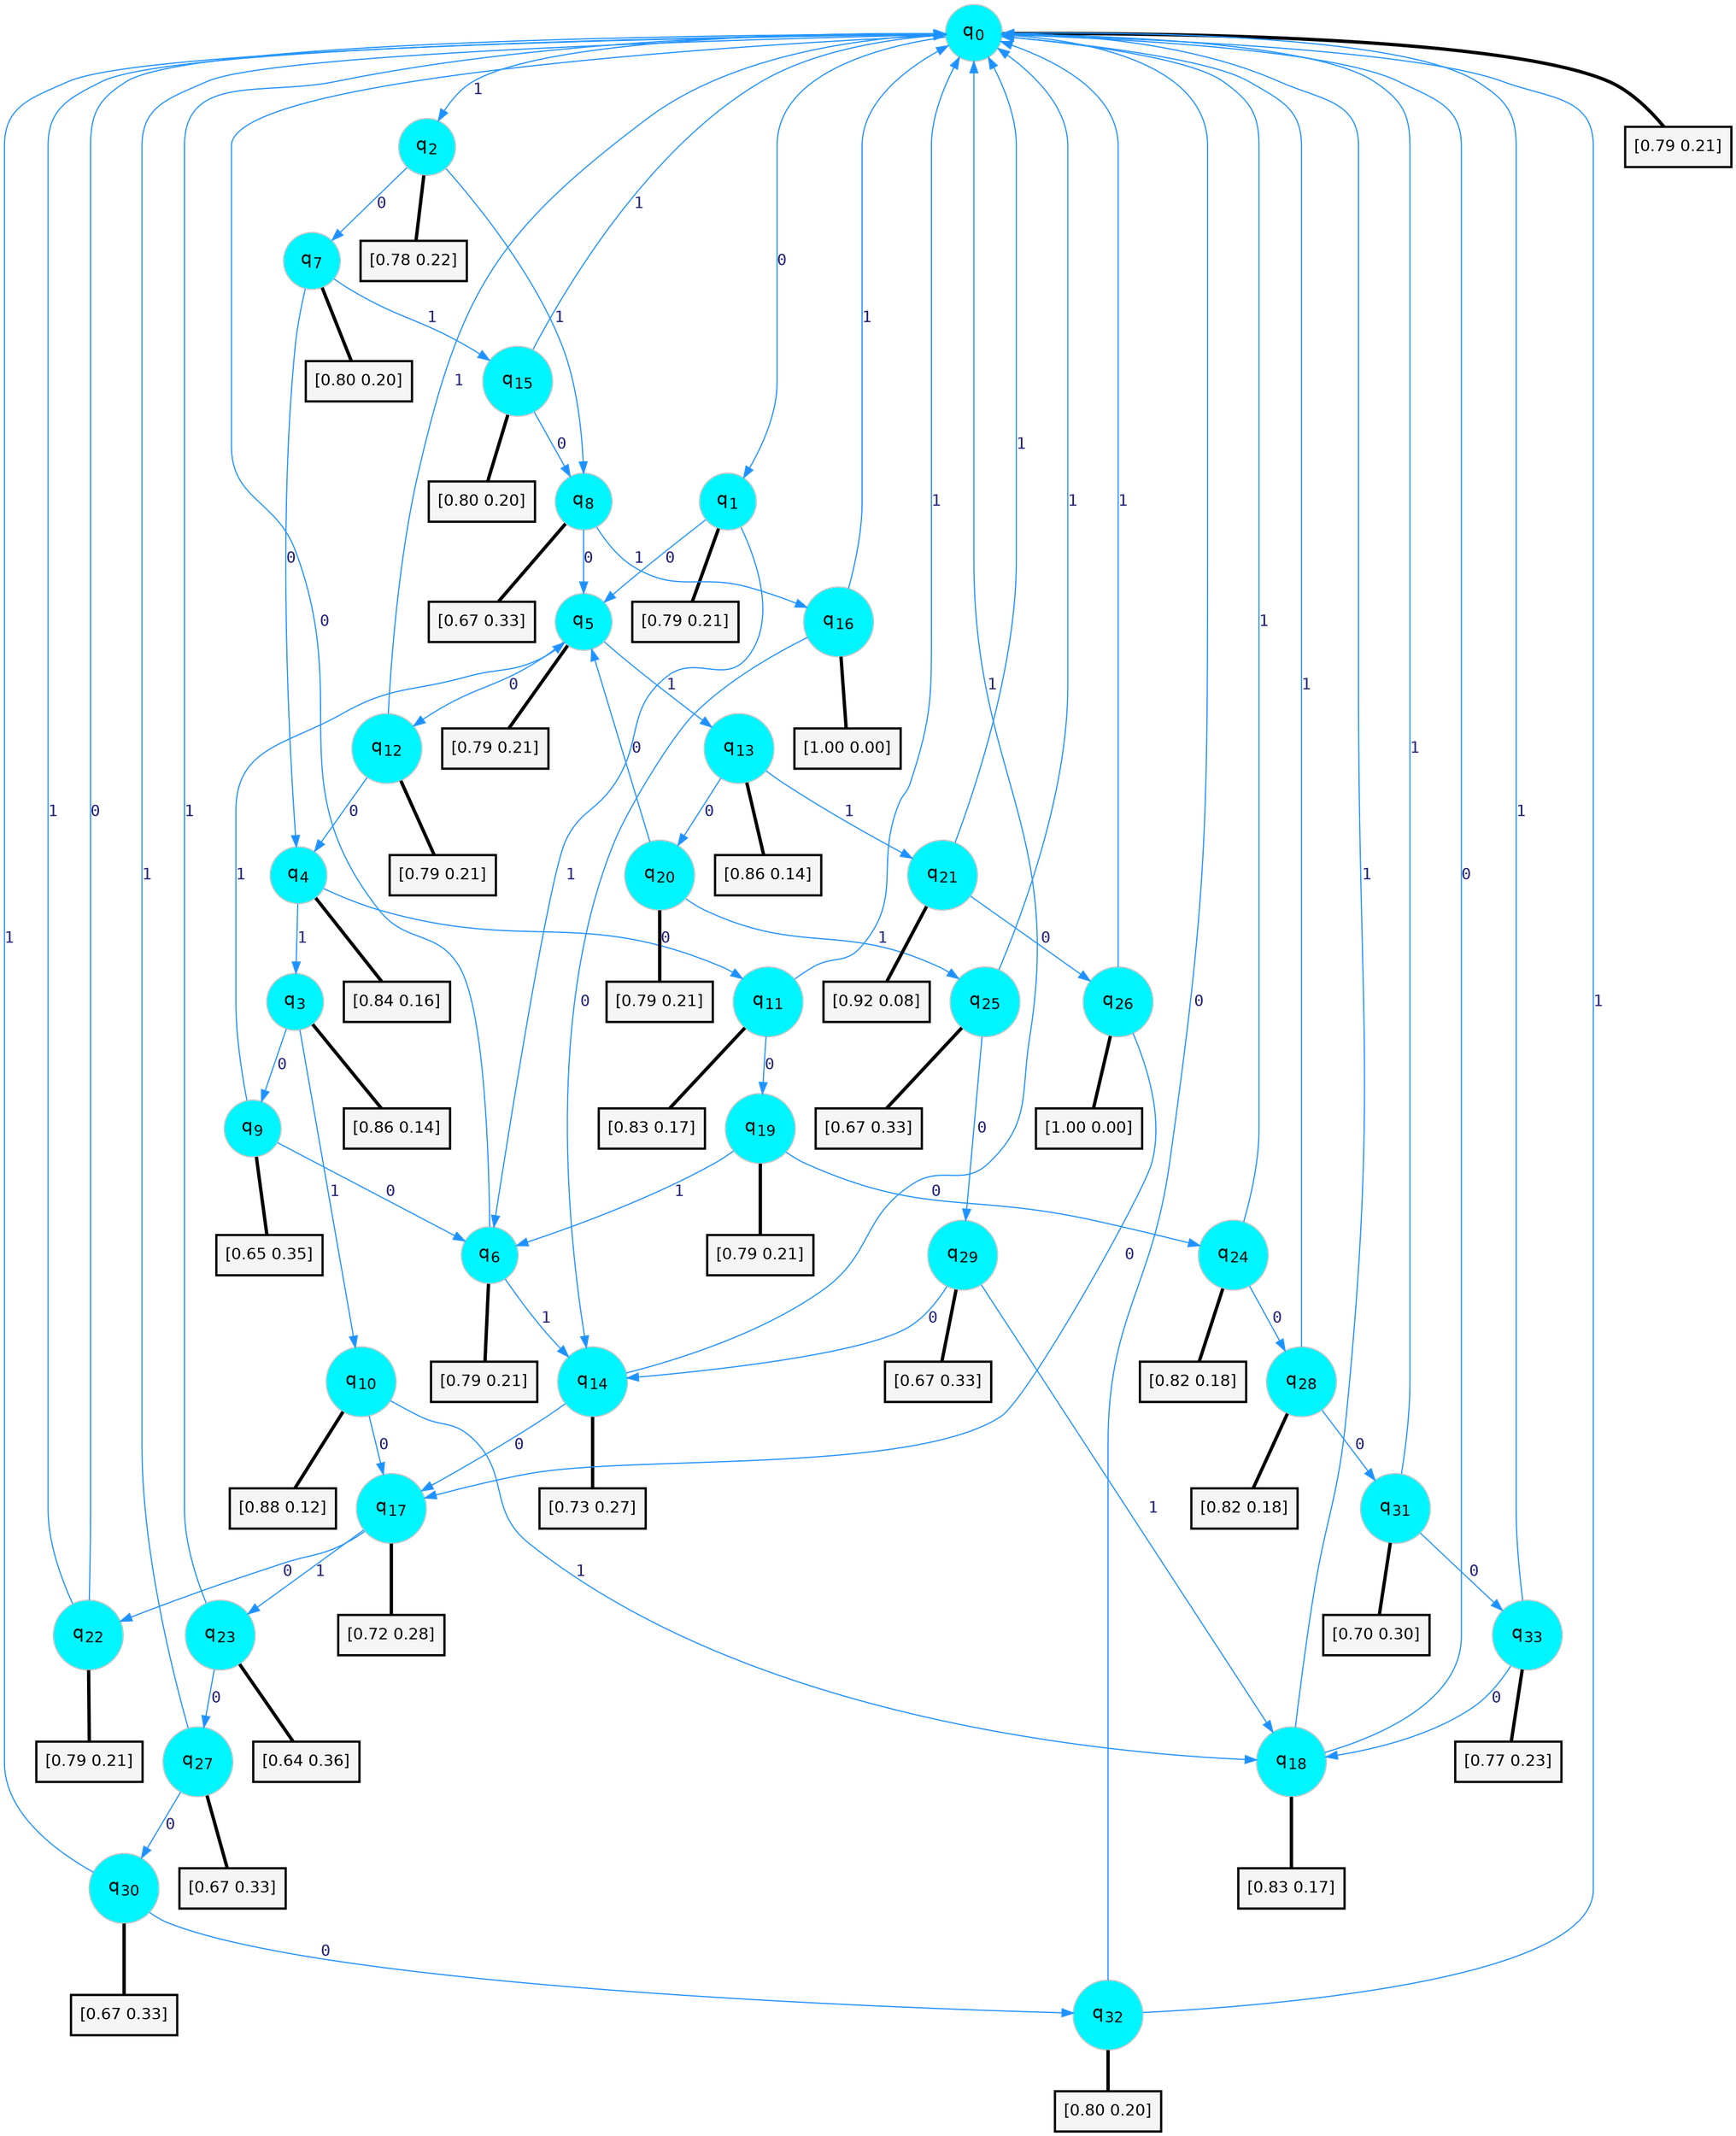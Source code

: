 digraph G {
graph [
bgcolor=transparent, dpi=300, rankdir=TD, size="40,25"];
node [
color=gray, fillcolor=turquoise1, fontcolor=black, fontname=Helvetica, fontsize=16, fontweight=bold, shape=circle, style=filled];
edge [
arrowsize=1, color=dodgerblue1, fontcolor=midnightblue, fontname=courier, fontweight=bold, penwidth=1, style=solid, weight=20];
0[label=<q<SUB>0</SUB>>];
1[label=<q<SUB>1</SUB>>];
2[label=<q<SUB>2</SUB>>];
3[label=<q<SUB>3</SUB>>];
4[label=<q<SUB>4</SUB>>];
5[label=<q<SUB>5</SUB>>];
6[label=<q<SUB>6</SUB>>];
7[label=<q<SUB>7</SUB>>];
8[label=<q<SUB>8</SUB>>];
9[label=<q<SUB>9</SUB>>];
10[label=<q<SUB>10</SUB>>];
11[label=<q<SUB>11</SUB>>];
12[label=<q<SUB>12</SUB>>];
13[label=<q<SUB>13</SUB>>];
14[label=<q<SUB>14</SUB>>];
15[label=<q<SUB>15</SUB>>];
16[label=<q<SUB>16</SUB>>];
17[label=<q<SUB>17</SUB>>];
18[label=<q<SUB>18</SUB>>];
19[label=<q<SUB>19</SUB>>];
20[label=<q<SUB>20</SUB>>];
21[label=<q<SUB>21</SUB>>];
22[label=<q<SUB>22</SUB>>];
23[label=<q<SUB>23</SUB>>];
24[label=<q<SUB>24</SUB>>];
25[label=<q<SUB>25</SUB>>];
26[label=<q<SUB>26</SUB>>];
27[label=<q<SUB>27</SUB>>];
28[label=<q<SUB>28</SUB>>];
29[label=<q<SUB>29</SUB>>];
30[label=<q<SUB>30</SUB>>];
31[label=<q<SUB>31</SUB>>];
32[label=<q<SUB>32</SUB>>];
33[label=<q<SUB>33</SUB>>];
34[label="[0.79 0.21]", shape=box,fontcolor=black, fontname=Helvetica, fontsize=14, penwidth=2, fillcolor=whitesmoke,color=black];
35[label="[0.79 0.21]", shape=box,fontcolor=black, fontname=Helvetica, fontsize=14, penwidth=2, fillcolor=whitesmoke,color=black];
36[label="[0.78 0.22]", shape=box,fontcolor=black, fontname=Helvetica, fontsize=14, penwidth=2, fillcolor=whitesmoke,color=black];
37[label="[0.86 0.14]", shape=box,fontcolor=black, fontname=Helvetica, fontsize=14, penwidth=2, fillcolor=whitesmoke,color=black];
38[label="[0.84 0.16]", shape=box,fontcolor=black, fontname=Helvetica, fontsize=14, penwidth=2, fillcolor=whitesmoke,color=black];
39[label="[0.79 0.21]", shape=box,fontcolor=black, fontname=Helvetica, fontsize=14, penwidth=2, fillcolor=whitesmoke,color=black];
40[label="[0.79 0.21]", shape=box,fontcolor=black, fontname=Helvetica, fontsize=14, penwidth=2, fillcolor=whitesmoke,color=black];
41[label="[0.80 0.20]", shape=box,fontcolor=black, fontname=Helvetica, fontsize=14, penwidth=2, fillcolor=whitesmoke,color=black];
42[label="[0.67 0.33]", shape=box,fontcolor=black, fontname=Helvetica, fontsize=14, penwidth=2, fillcolor=whitesmoke,color=black];
43[label="[0.65 0.35]", shape=box,fontcolor=black, fontname=Helvetica, fontsize=14, penwidth=2, fillcolor=whitesmoke,color=black];
44[label="[0.88 0.12]", shape=box,fontcolor=black, fontname=Helvetica, fontsize=14, penwidth=2, fillcolor=whitesmoke,color=black];
45[label="[0.83 0.17]", shape=box,fontcolor=black, fontname=Helvetica, fontsize=14, penwidth=2, fillcolor=whitesmoke,color=black];
46[label="[0.79 0.21]", shape=box,fontcolor=black, fontname=Helvetica, fontsize=14, penwidth=2, fillcolor=whitesmoke,color=black];
47[label="[0.86 0.14]", shape=box,fontcolor=black, fontname=Helvetica, fontsize=14, penwidth=2, fillcolor=whitesmoke,color=black];
48[label="[0.73 0.27]", shape=box,fontcolor=black, fontname=Helvetica, fontsize=14, penwidth=2, fillcolor=whitesmoke,color=black];
49[label="[0.80 0.20]", shape=box,fontcolor=black, fontname=Helvetica, fontsize=14, penwidth=2, fillcolor=whitesmoke,color=black];
50[label="[1.00 0.00]", shape=box,fontcolor=black, fontname=Helvetica, fontsize=14, penwidth=2, fillcolor=whitesmoke,color=black];
51[label="[0.72 0.28]", shape=box,fontcolor=black, fontname=Helvetica, fontsize=14, penwidth=2, fillcolor=whitesmoke,color=black];
52[label="[0.83 0.17]", shape=box,fontcolor=black, fontname=Helvetica, fontsize=14, penwidth=2, fillcolor=whitesmoke,color=black];
53[label="[0.79 0.21]", shape=box,fontcolor=black, fontname=Helvetica, fontsize=14, penwidth=2, fillcolor=whitesmoke,color=black];
54[label="[0.79 0.21]", shape=box,fontcolor=black, fontname=Helvetica, fontsize=14, penwidth=2, fillcolor=whitesmoke,color=black];
55[label="[0.92 0.08]", shape=box,fontcolor=black, fontname=Helvetica, fontsize=14, penwidth=2, fillcolor=whitesmoke,color=black];
56[label="[0.79 0.21]", shape=box,fontcolor=black, fontname=Helvetica, fontsize=14, penwidth=2, fillcolor=whitesmoke,color=black];
57[label="[0.64 0.36]", shape=box,fontcolor=black, fontname=Helvetica, fontsize=14, penwidth=2, fillcolor=whitesmoke,color=black];
58[label="[0.82 0.18]", shape=box,fontcolor=black, fontname=Helvetica, fontsize=14, penwidth=2, fillcolor=whitesmoke,color=black];
59[label="[0.67 0.33]", shape=box,fontcolor=black, fontname=Helvetica, fontsize=14, penwidth=2, fillcolor=whitesmoke,color=black];
60[label="[1.00 0.00]", shape=box,fontcolor=black, fontname=Helvetica, fontsize=14, penwidth=2, fillcolor=whitesmoke,color=black];
61[label="[0.67 0.33]", shape=box,fontcolor=black, fontname=Helvetica, fontsize=14, penwidth=2, fillcolor=whitesmoke,color=black];
62[label="[0.82 0.18]", shape=box,fontcolor=black, fontname=Helvetica, fontsize=14, penwidth=2, fillcolor=whitesmoke,color=black];
63[label="[0.67 0.33]", shape=box,fontcolor=black, fontname=Helvetica, fontsize=14, penwidth=2, fillcolor=whitesmoke,color=black];
64[label="[0.67 0.33]", shape=box,fontcolor=black, fontname=Helvetica, fontsize=14, penwidth=2, fillcolor=whitesmoke,color=black];
65[label="[0.70 0.30]", shape=box,fontcolor=black, fontname=Helvetica, fontsize=14, penwidth=2, fillcolor=whitesmoke,color=black];
66[label="[0.80 0.20]", shape=box,fontcolor=black, fontname=Helvetica, fontsize=14, penwidth=2, fillcolor=whitesmoke,color=black];
67[label="[0.77 0.23]", shape=box,fontcolor=black, fontname=Helvetica, fontsize=14, penwidth=2, fillcolor=whitesmoke,color=black];
0->1 [label=0];
0->2 [label=1];
0->34 [arrowhead=none, penwidth=3,color=black];
1->5 [label=0];
1->6 [label=1];
1->35 [arrowhead=none, penwidth=3,color=black];
2->7 [label=0];
2->8 [label=1];
2->36 [arrowhead=none, penwidth=3,color=black];
3->9 [label=0];
3->10 [label=1];
3->37 [arrowhead=none, penwidth=3,color=black];
4->11 [label=0];
4->3 [label=1];
4->38 [arrowhead=none, penwidth=3,color=black];
5->12 [label=0];
5->13 [label=1];
5->39 [arrowhead=none, penwidth=3,color=black];
6->0 [label=0];
6->14 [label=1];
6->40 [arrowhead=none, penwidth=3,color=black];
7->4 [label=0];
7->15 [label=1];
7->41 [arrowhead=none, penwidth=3,color=black];
8->5 [label=0];
8->16 [label=1];
8->42 [arrowhead=none, penwidth=3,color=black];
9->6 [label=0];
9->5 [label=1];
9->43 [arrowhead=none, penwidth=3,color=black];
10->17 [label=0];
10->18 [label=1];
10->44 [arrowhead=none, penwidth=3,color=black];
11->19 [label=0];
11->0 [label=1];
11->45 [arrowhead=none, penwidth=3,color=black];
12->4 [label=0];
12->0 [label=1];
12->46 [arrowhead=none, penwidth=3,color=black];
13->20 [label=0];
13->21 [label=1];
13->47 [arrowhead=none, penwidth=3,color=black];
14->17 [label=0];
14->0 [label=1];
14->48 [arrowhead=none, penwidth=3,color=black];
15->8 [label=0];
15->0 [label=1];
15->49 [arrowhead=none, penwidth=3,color=black];
16->14 [label=0];
16->0 [label=1];
16->50 [arrowhead=none, penwidth=3,color=black];
17->22 [label=0];
17->23 [label=1];
17->51 [arrowhead=none, penwidth=3,color=black];
18->0 [label=0];
18->0 [label=1];
18->52 [arrowhead=none, penwidth=3,color=black];
19->24 [label=0];
19->6 [label=1];
19->53 [arrowhead=none, penwidth=3,color=black];
20->5 [label=0];
20->25 [label=1];
20->54 [arrowhead=none, penwidth=3,color=black];
21->26 [label=0];
21->0 [label=1];
21->55 [arrowhead=none, penwidth=3,color=black];
22->0 [label=0];
22->0 [label=1];
22->56 [arrowhead=none, penwidth=3,color=black];
23->27 [label=0];
23->0 [label=1];
23->57 [arrowhead=none, penwidth=3,color=black];
24->28 [label=0];
24->0 [label=1];
24->58 [arrowhead=none, penwidth=3,color=black];
25->29 [label=0];
25->0 [label=1];
25->59 [arrowhead=none, penwidth=3,color=black];
26->17 [label=0];
26->0 [label=1];
26->60 [arrowhead=none, penwidth=3,color=black];
27->30 [label=0];
27->0 [label=1];
27->61 [arrowhead=none, penwidth=3,color=black];
28->31 [label=0];
28->0 [label=1];
28->62 [arrowhead=none, penwidth=3,color=black];
29->14 [label=0];
29->18 [label=1];
29->63 [arrowhead=none, penwidth=3,color=black];
30->32 [label=0];
30->0 [label=1];
30->64 [arrowhead=none, penwidth=3,color=black];
31->33 [label=0];
31->0 [label=1];
31->65 [arrowhead=none, penwidth=3,color=black];
32->0 [label=0];
32->0 [label=1];
32->66 [arrowhead=none, penwidth=3,color=black];
33->18 [label=0];
33->0 [label=1];
33->67 [arrowhead=none, penwidth=3,color=black];
}
